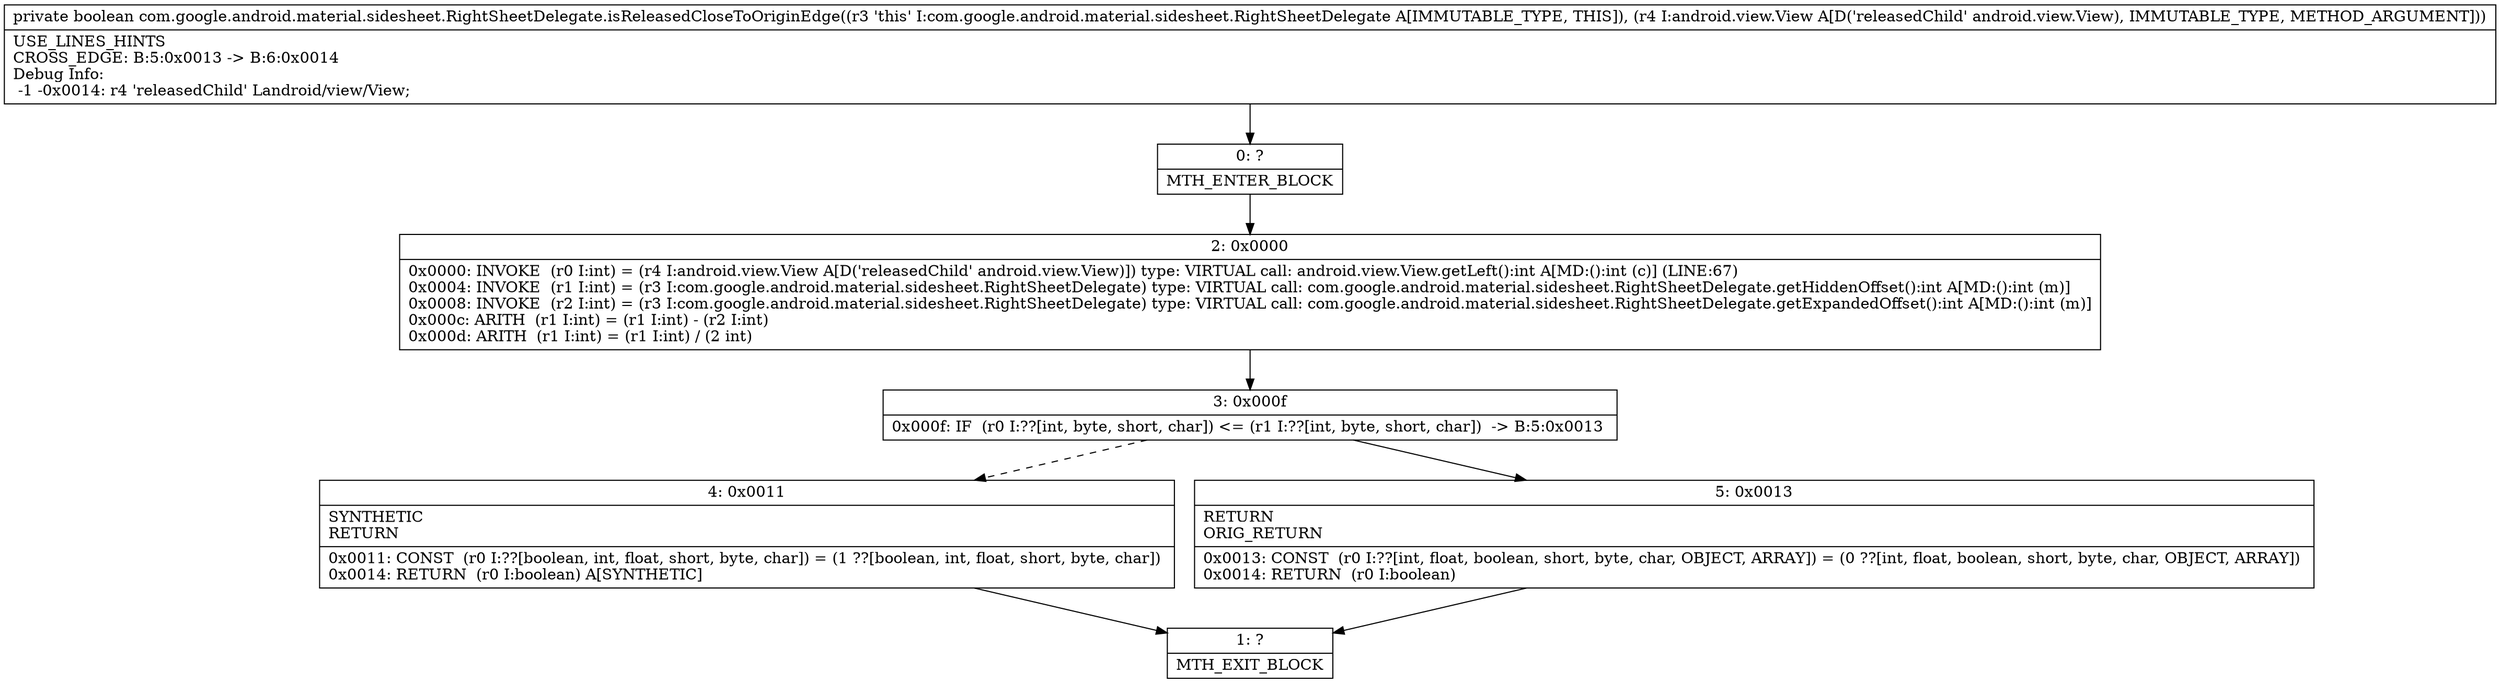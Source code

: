 digraph "CFG forcom.google.android.material.sidesheet.RightSheetDelegate.isReleasedCloseToOriginEdge(Landroid\/view\/View;)Z" {
Node_0 [shape=record,label="{0\:\ ?|MTH_ENTER_BLOCK\l}"];
Node_2 [shape=record,label="{2\:\ 0x0000|0x0000: INVOKE  (r0 I:int) = (r4 I:android.view.View A[D('releasedChild' android.view.View)]) type: VIRTUAL call: android.view.View.getLeft():int A[MD:():int (c)] (LINE:67)\l0x0004: INVOKE  (r1 I:int) = (r3 I:com.google.android.material.sidesheet.RightSheetDelegate) type: VIRTUAL call: com.google.android.material.sidesheet.RightSheetDelegate.getHiddenOffset():int A[MD:():int (m)]\l0x0008: INVOKE  (r2 I:int) = (r3 I:com.google.android.material.sidesheet.RightSheetDelegate) type: VIRTUAL call: com.google.android.material.sidesheet.RightSheetDelegate.getExpandedOffset():int A[MD:():int (m)]\l0x000c: ARITH  (r1 I:int) = (r1 I:int) \- (r2 I:int) \l0x000d: ARITH  (r1 I:int) = (r1 I:int) \/ (2 int) \l}"];
Node_3 [shape=record,label="{3\:\ 0x000f|0x000f: IF  (r0 I:??[int, byte, short, char]) \<= (r1 I:??[int, byte, short, char])  \-\> B:5:0x0013 \l}"];
Node_4 [shape=record,label="{4\:\ 0x0011|SYNTHETIC\lRETURN\l|0x0011: CONST  (r0 I:??[boolean, int, float, short, byte, char]) = (1 ??[boolean, int, float, short, byte, char]) \l0x0014: RETURN  (r0 I:boolean) A[SYNTHETIC]\l}"];
Node_1 [shape=record,label="{1\:\ ?|MTH_EXIT_BLOCK\l}"];
Node_5 [shape=record,label="{5\:\ 0x0013|RETURN\lORIG_RETURN\l|0x0013: CONST  (r0 I:??[int, float, boolean, short, byte, char, OBJECT, ARRAY]) = (0 ??[int, float, boolean, short, byte, char, OBJECT, ARRAY]) \l0x0014: RETURN  (r0 I:boolean) \l}"];
MethodNode[shape=record,label="{private boolean com.google.android.material.sidesheet.RightSheetDelegate.isReleasedCloseToOriginEdge((r3 'this' I:com.google.android.material.sidesheet.RightSheetDelegate A[IMMUTABLE_TYPE, THIS]), (r4 I:android.view.View A[D('releasedChild' android.view.View), IMMUTABLE_TYPE, METHOD_ARGUMENT]))  | USE_LINES_HINTS\lCROSS_EDGE: B:5:0x0013 \-\> B:6:0x0014\lDebug Info:\l  \-1 \-0x0014: r4 'releasedChild' Landroid\/view\/View;\l}"];
MethodNode -> Node_0;Node_0 -> Node_2;
Node_2 -> Node_3;
Node_3 -> Node_4[style=dashed];
Node_3 -> Node_5;
Node_4 -> Node_1;
Node_5 -> Node_1;
}

